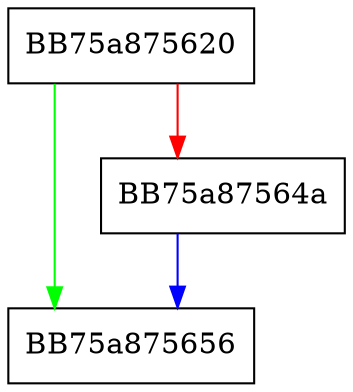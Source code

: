 digraph LoadDlpAnyFileExtensionExclusionListDbVar {
  node [shape="box"];
  graph [splines=ortho];
  BB75a875620 -> BB75a875656 [color="green"];
  BB75a875620 -> BB75a87564a [color="red"];
  BB75a87564a -> BB75a875656 [color="blue"];
}